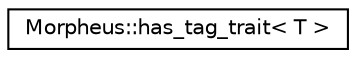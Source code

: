 digraph "Graphical Class Hierarchy"
{
 // LATEX_PDF_SIZE
  edge [fontname="Helvetica",fontsize="10",labelfontname="Helvetica",labelfontsize="10"];
  node [fontname="Helvetica",fontsize="10",shape=record];
  rankdir="LR";
  Node0 [label="Morpheus::has_tag_trait\< T \>",height=0.2,width=0.4,color="black", fillcolor="white", style="filled",URL="$classMorpheus_1_1has__tag__trait.html",tooltip="Checks if T has tag as a member trait."];
}
